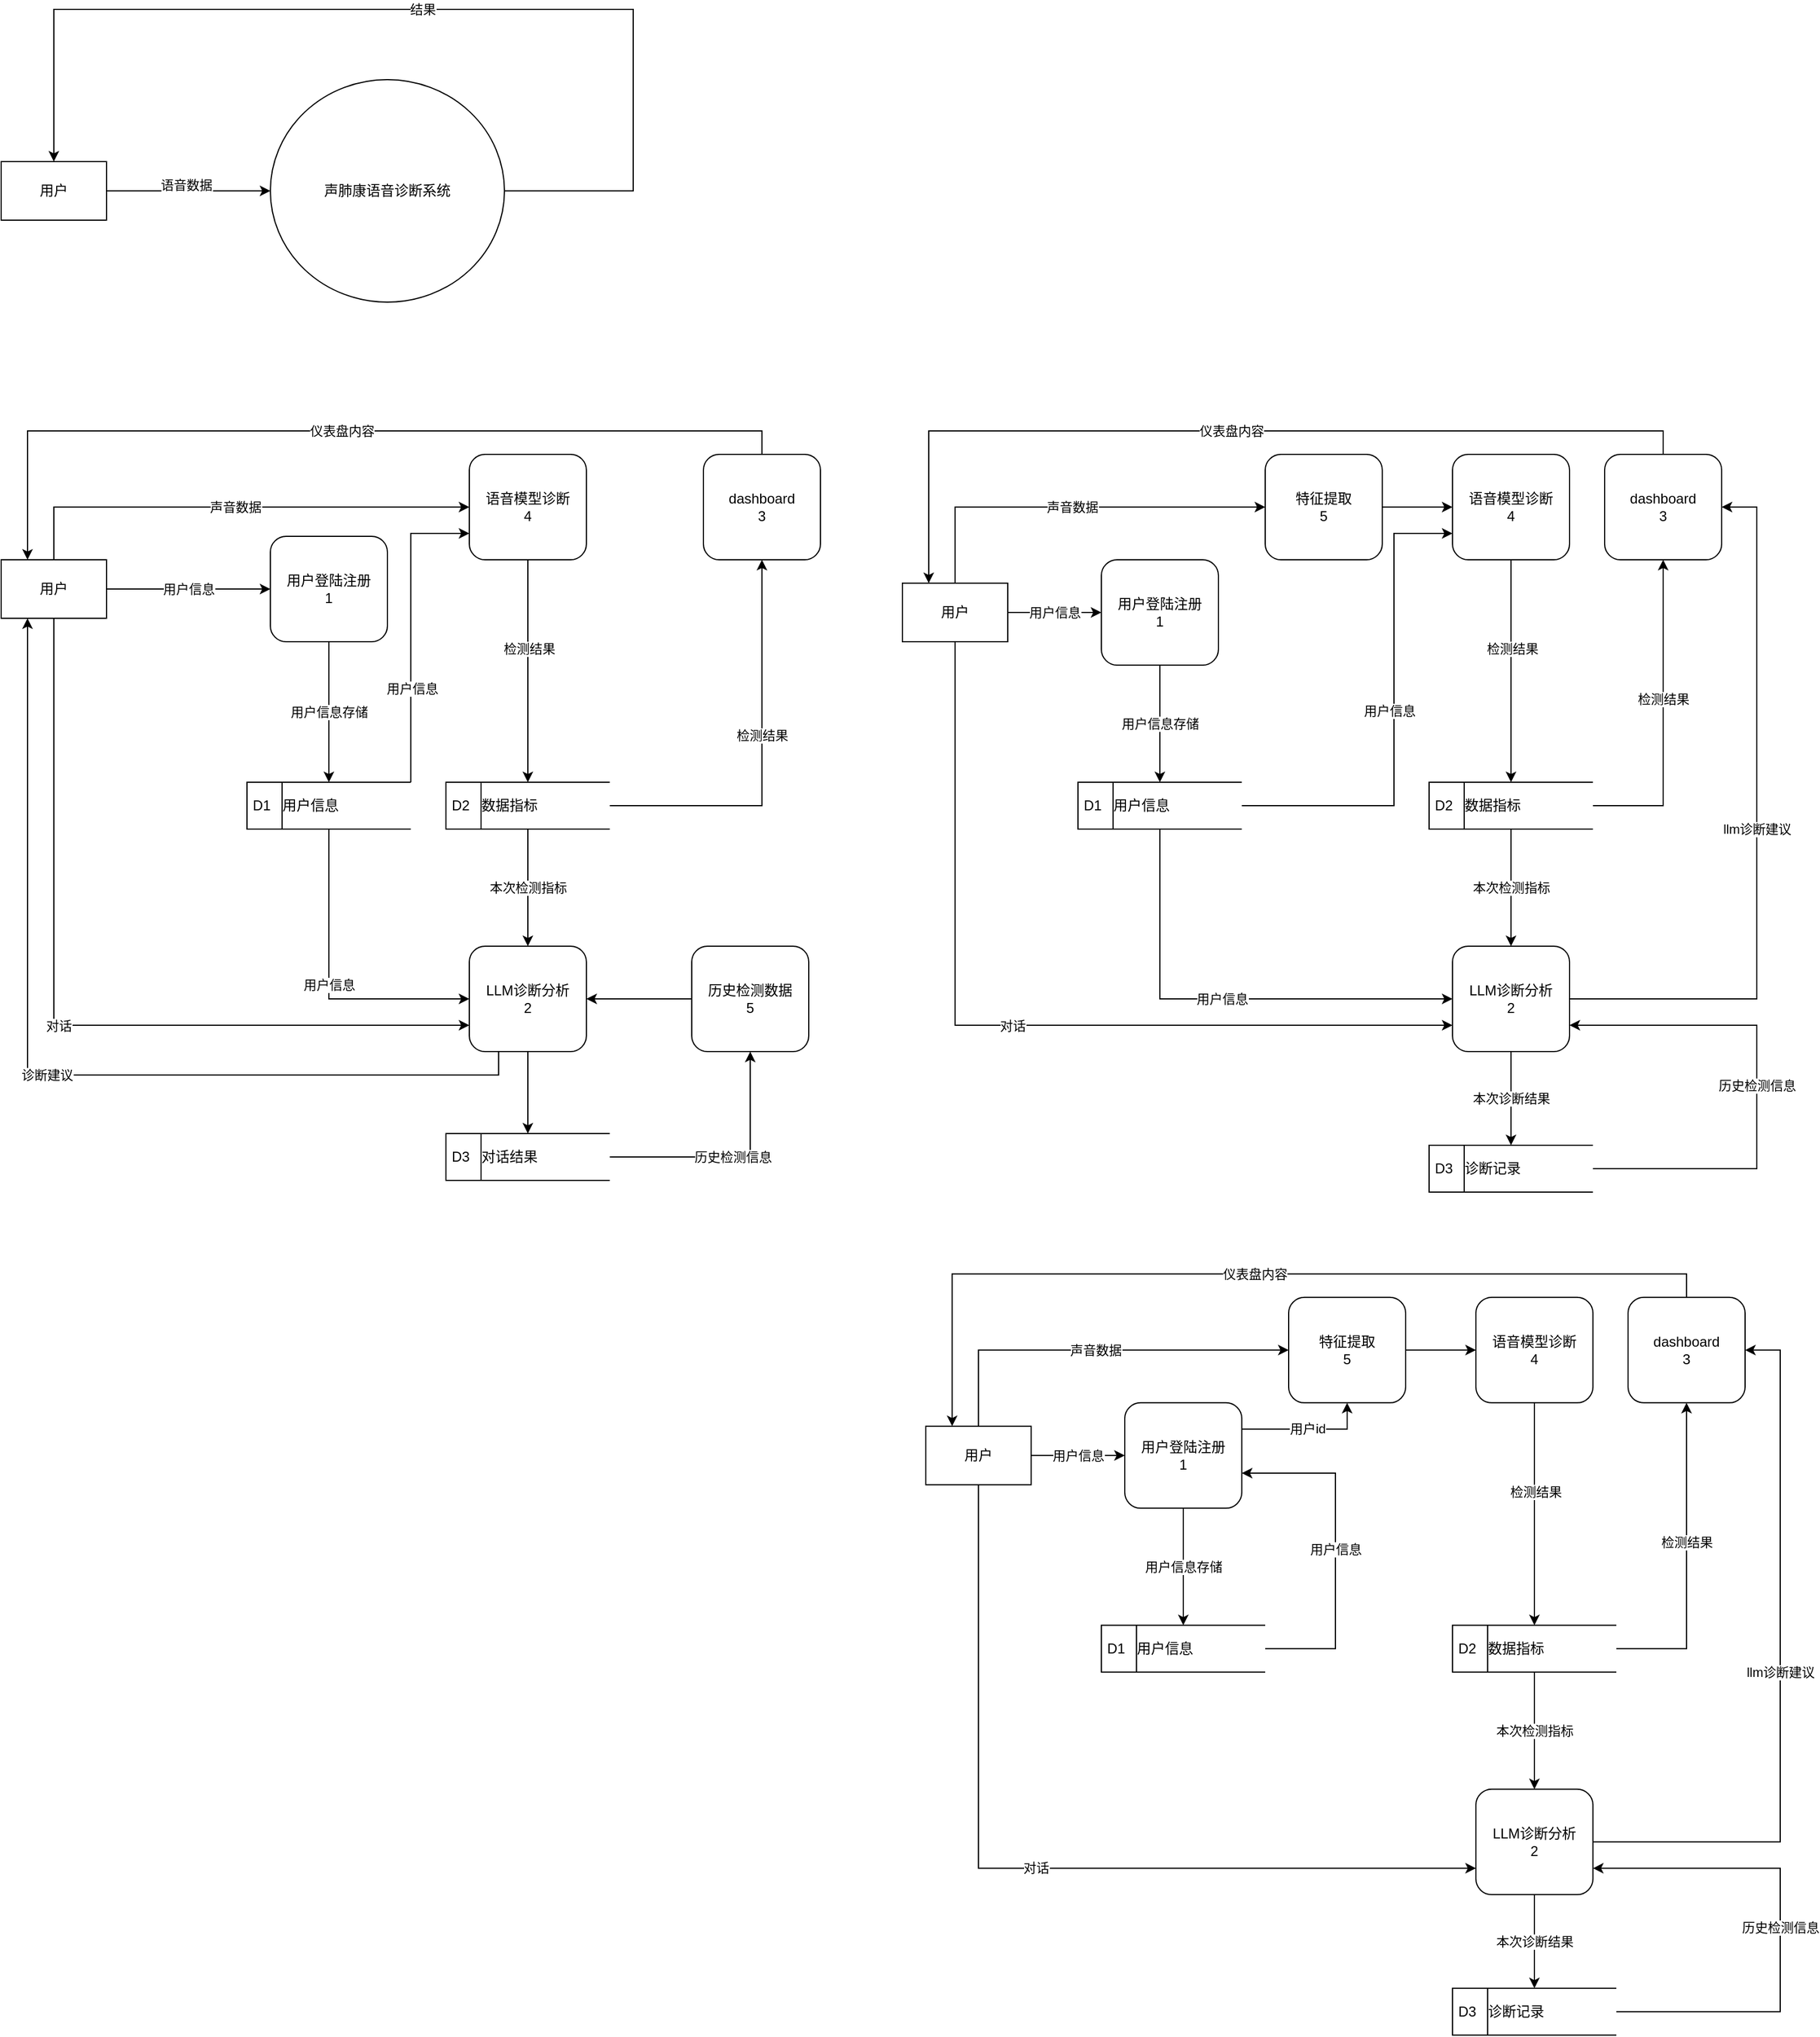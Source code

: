 <mxfile version="26.2.15" pages="2">
  <diagram id="C5RBs43oDa-KdzZeNtuy" name="Page-1">
    <mxGraphModel dx="928" dy="804" grid="1" gridSize="10" guides="1" tooltips="1" connect="1" arrows="1" fold="1" page="1" pageScale="1" pageWidth="690" pageHeight="980" math="0" shadow="0">
      <root>
        <mxCell id="WIyWlLk6GJQsqaUBKTNV-0" />
        <mxCell id="WIyWlLk6GJQsqaUBKTNV-1" parent="WIyWlLk6GJQsqaUBKTNV-0" />
        <mxCell id="C6dw9v0cGh8_laB9Q_cz-4" style="edgeStyle=orthogonalEdgeStyle;rounded=0;orthogonalLoop=1;jettySize=auto;html=1;" parent="WIyWlLk6GJQsqaUBKTNV-1" source="C6dw9v0cGh8_laB9Q_cz-1" target="C6dw9v0cGh8_laB9Q_cz-3" edge="1">
          <mxGeometry relative="1" as="geometry">
            <Array as="points">
              <mxPoint x="250" y="235" />
              <mxPoint x="250" y="235" />
            </Array>
          </mxGeometry>
        </mxCell>
        <mxCell id="x7PjpJtLWJ-oGzwMUkSd-5" value="语音数据" style="edgeLabel;html=1;align=center;verticalAlign=middle;resizable=0;points=[];" parent="C6dw9v0cGh8_laB9Q_cz-4" vertex="1" connectable="0">
          <mxGeometry x="-0.034" y="5" relative="1" as="geometry">
            <mxPoint as="offset" />
          </mxGeometry>
        </mxCell>
        <mxCell id="C6dw9v0cGh8_laB9Q_cz-1" value="用户" style="html=1;dashed=0;whiteSpace=wrap;" parent="WIyWlLk6GJQsqaUBKTNV-1" vertex="1">
          <mxGeometry x="90" y="210" width="90" height="50" as="geometry" />
        </mxCell>
        <mxCell id="C6dw9v0cGh8_laB9Q_cz-5" value="结果" style="edgeStyle=orthogonalEdgeStyle;rounded=0;orthogonalLoop=1;jettySize=auto;html=1;entryX=0.5;entryY=0;entryDx=0;entryDy=0;" parent="WIyWlLk6GJQsqaUBKTNV-1" source="C6dw9v0cGh8_laB9Q_cz-3" target="C6dw9v0cGh8_laB9Q_cz-1" edge="1">
          <mxGeometry relative="1" as="geometry">
            <mxPoint x="630" y="20" as="targetPoint" />
            <Array as="points">
              <mxPoint x="630" y="235" />
              <mxPoint x="630" y="80" />
              <mxPoint x="135" y="80" />
            </Array>
          </mxGeometry>
        </mxCell>
        <mxCell id="C6dw9v0cGh8_laB9Q_cz-3" value="声肺康语音诊断系统" style="shape=ellipse;html=1;dashed=0;whiteSpace=wrap;perimeter=ellipsePerimeter;" parent="WIyWlLk6GJQsqaUBKTNV-1" vertex="1">
          <mxGeometry x="320" y="140" width="200" height="190" as="geometry" />
        </mxCell>
        <mxCell id="x7PjpJtLWJ-oGzwMUkSd-13" value="用户信息" style="edgeStyle=orthogonalEdgeStyle;rounded=0;orthogonalLoop=1;jettySize=auto;html=1;exitX=1;exitY=0.5;exitDx=0;exitDy=0;" parent="WIyWlLk6GJQsqaUBKTNV-1" source="x7PjpJtLWJ-oGzwMUkSd-1" target="x7PjpJtLWJ-oGzwMUkSd-7" edge="1">
          <mxGeometry relative="1" as="geometry" />
        </mxCell>
        <mxCell id="x7PjpJtLWJ-oGzwMUkSd-16" value="声音数据" style="edgeStyle=orthogonalEdgeStyle;rounded=0;orthogonalLoop=1;jettySize=auto;html=1;exitX=0.5;exitY=0;exitDx=0;exitDy=0;entryX=0;entryY=0.5;entryDx=0;entryDy=0;" parent="WIyWlLk6GJQsqaUBKTNV-1" source="x7PjpJtLWJ-oGzwMUkSd-1" target="x7PjpJtLWJ-oGzwMUkSd-11" edge="1">
          <mxGeometry relative="1" as="geometry" />
        </mxCell>
        <mxCell id="x7PjpJtLWJ-oGzwMUkSd-33" value="对话" style="edgeStyle=orthogonalEdgeStyle;rounded=0;orthogonalLoop=1;jettySize=auto;html=1;exitX=0.5;exitY=1;exitDx=0;exitDy=0;entryX=0;entryY=0.75;entryDx=0;entryDy=0;" parent="WIyWlLk6GJQsqaUBKTNV-1" source="x7PjpJtLWJ-oGzwMUkSd-1" target="x7PjpJtLWJ-oGzwMUkSd-9" edge="1">
          <mxGeometry relative="1" as="geometry" />
        </mxCell>
        <mxCell id="x7PjpJtLWJ-oGzwMUkSd-1" value="用户" style="html=1;dashed=0;whiteSpace=wrap;" parent="WIyWlLk6GJQsqaUBKTNV-1" vertex="1">
          <mxGeometry x="90" y="550" width="90" height="50" as="geometry" />
        </mxCell>
        <mxCell id="x7PjpJtLWJ-oGzwMUkSd-22" value="用户信息存储" style="edgeStyle=orthogonalEdgeStyle;rounded=0;orthogonalLoop=1;jettySize=auto;html=1;" parent="WIyWlLk6GJQsqaUBKTNV-1" source="x7PjpJtLWJ-oGzwMUkSd-7" target="x7PjpJtLWJ-oGzwMUkSd-14" edge="1">
          <mxGeometry relative="1" as="geometry" />
        </mxCell>
        <mxCell id="x7PjpJtLWJ-oGzwMUkSd-7" value="用户登陆注册&lt;div&gt;1&lt;/div&gt;" style="html=1;dashed=0;whiteSpace=wrap;rounded=1;" parent="WIyWlLk6GJQsqaUBKTNV-1" vertex="1">
          <mxGeometry x="320" y="530" width="100" height="90" as="geometry" />
        </mxCell>
        <mxCell id="x7PjpJtLWJ-oGzwMUkSd-36" value="诊断建议" style="edgeStyle=orthogonalEdgeStyle;rounded=0;orthogonalLoop=1;jettySize=auto;html=1;exitX=0.25;exitY=1;exitDx=0;exitDy=0;entryX=0.25;entryY=1;entryDx=0;entryDy=0;" parent="WIyWlLk6GJQsqaUBKTNV-1" source="x7PjpJtLWJ-oGzwMUkSd-9" target="x7PjpJtLWJ-oGzwMUkSd-1" edge="1">
          <mxGeometry relative="1" as="geometry" />
        </mxCell>
        <mxCell id="x7PjpJtLWJ-oGzwMUkSd-9" value="LLM诊断分析&lt;div&gt;2&lt;/div&gt;" style="html=1;dashed=0;whiteSpace=wrap;rounded=1;" parent="WIyWlLk6GJQsqaUBKTNV-1" vertex="1">
          <mxGeometry x="490" y="880" width="100" height="90" as="geometry" />
        </mxCell>
        <mxCell id="x7PjpJtLWJ-oGzwMUkSd-30" value="仪表盘内容" style="edgeStyle=orthogonalEdgeStyle;rounded=0;orthogonalLoop=1;jettySize=auto;html=1;exitX=0.5;exitY=0;exitDx=0;exitDy=0;entryX=0.25;entryY=0;entryDx=0;entryDy=0;" parent="WIyWlLk6GJQsqaUBKTNV-1" source="x7PjpJtLWJ-oGzwMUkSd-10" target="x7PjpJtLWJ-oGzwMUkSd-1" edge="1">
          <mxGeometry relative="1" as="geometry">
            <mxPoint x="90" y="420" as="targetPoint" />
          </mxGeometry>
        </mxCell>
        <mxCell id="x7PjpJtLWJ-oGzwMUkSd-10" value="dashboard&lt;div&gt;3&lt;/div&gt;" style="html=1;dashed=0;whiteSpace=wrap;rounded=1;" parent="WIyWlLk6GJQsqaUBKTNV-1" vertex="1">
          <mxGeometry x="690" y="460" width="100" height="90" as="geometry" />
        </mxCell>
        <mxCell id="x7PjpJtLWJ-oGzwMUkSd-27" style="edgeStyle=orthogonalEdgeStyle;rounded=0;orthogonalLoop=1;jettySize=auto;html=1;exitX=0.5;exitY=1;exitDx=0;exitDy=0;entryX=0.5;entryY=0;entryDx=0;entryDy=0;" parent="WIyWlLk6GJQsqaUBKTNV-1" source="x7PjpJtLWJ-oGzwMUkSd-11" target="x7PjpJtLWJ-oGzwMUkSd-26" edge="1">
          <mxGeometry relative="1" as="geometry" />
        </mxCell>
        <mxCell id="x7PjpJtLWJ-oGzwMUkSd-29" value="检测结果" style="edgeLabel;html=1;align=center;verticalAlign=middle;resizable=0;points=[];" parent="x7PjpJtLWJ-oGzwMUkSd-27" vertex="1" connectable="0">
          <mxGeometry x="-0.198" y="1" relative="1" as="geometry">
            <mxPoint as="offset" />
          </mxGeometry>
        </mxCell>
        <mxCell id="x7PjpJtLWJ-oGzwMUkSd-11" value="语音模型诊断&lt;div&gt;4&lt;span style=&quot;color: rgba(0, 0, 0, 0); font-family: monospace; font-size: 0px; text-align: start; text-wrap-mode: nowrap; background-color: transparent;&quot;&gt;%3CmxGraphModel%3E%3Croot%3E%3CmxCell%20id%3D%220%22%2F%3E%3CmxCell%20id%3D%221%22%20parent%3D%220%22%2F%3E%3CmxCell%20id%3D%222%22%20value%3D%22%E7%BB%93%E6%9E%9Cdashboard%26lt%3Bdiv%26gt%3B3%26lt%3B%2Fdiv%26gt%3B%22%20style%3D%22html%3D1%3Bdashed%3D0%3BwhiteSpace%3Dwrap%3B%22%20vertex%3D%221%22%20parent%3D%221%22%3E%3CmxGeometry%20x%3D%22270%22%20y%3D%22560%22%20width%3D%22100%22%20height%3D%2290%22%20as%3D%22geometry%22%2F%3E%3C%2FmxCell%3E%3C%2Froot%3E%3C%2FmxGraphModel%3E&lt;/span&gt;&lt;/div&gt;" style="html=1;dashed=0;whiteSpace=wrap;rounded=1;" parent="WIyWlLk6GJQsqaUBKTNV-1" vertex="1">
          <mxGeometry x="490" y="460" width="100" height="90" as="geometry" />
        </mxCell>
        <mxCell id="x7PjpJtLWJ-oGzwMUkSd-41" style="edgeStyle=orthogonalEdgeStyle;rounded=0;orthogonalLoop=1;jettySize=auto;html=1;exitX=0;exitY=0.5;exitDx=0;exitDy=0;" parent="WIyWlLk6GJQsqaUBKTNV-1" source="x7PjpJtLWJ-oGzwMUkSd-12" target="x7PjpJtLWJ-oGzwMUkSd-9" edge="1">
          <mxGeometry relative="1" as="geometry" />
        </mxCell>
        <mxCell id="x7PjpJtLWJ-oGzwMUkSd-12" value="历史检测&lt;span style=&quot;background-color: transparent; color: light-dark(rgb(0, 0, 0), rgb(255, 255, 255));&quot;&gt;数据&lt;/span&gt;&lt;div&gt;&lt;span style=&quot;background-color: transparent; color: light-dark(rgb(0, 0, 0), rgb(255, 255, 255));&quot;&gt;5&lt;/span&gt;&lt;/div&gt;" style="html=1;dashed=0;whiteSpace=wrap;rotation=0;rounded=1;" parent="WIyWlLk6GJQsqaUBKTNV-1" vertex="1">
          <mxGeometry x="680" y="880" width="100" height="90" as="geometry" />
        </mxCell>
        <mxCell id="x7PjpJtLWJ-oGzwMUkSd-24" style="edgeStyle=orthogonalEdgeStyle;rounded=0;orthogonalLoop=1;jettySize=auto;html=1;exitX=1;exitY=0;exitDx=0;exitDy=0;entryX=0;entryY=0.75;entryDx=0;entryDy=0;" parent="WIyWlLk6GJQsqaUBKTNV-1" source="x7PjpJtLWJ-oGzwMUkSd-14" target="x7PjpJtLWJ-oGzwMUkSd-11" edge="1">
          <mxGeometry relative="1" as="geometry">
            <mxPoint x="480" y="560.0" as="targetPoint" />
          </mxGeometry>
        </mxCell>
        <mxCell id="x7PjpJtLWJ-oGzwMUkSd-25" value="用户信息" style="edgeLabel;html=1;align=center;verticalAlign=middle;resizable=0;points=[];" parent="x7PjpJtLWJ-oGzwMUkSd-24" vertex="1" connectable="0">
          <mxGeometry x="-0.388" y="-1" relative="1" as="geometry">
            <mxPoint as="offset" />
          </mxGeometry>
        </mxCell>
        <mxCell id="x7PjpJtLWJ-oGzwMUkSd-32" value="用户信息" style="edgeStyle=orthogonalEdgeStyle;rounded=0;orthogonalLoop=1;jettySize=auto;html=1;exitX=0.5;exitY=1;exitDx=0;exitDy=0;entryX=0;entryY=0.5;entryDx=0;entryDy=0;" parent="WIyWlLk6GJQsqaUBKTNV-1" source="x7PjpJtLWJ-oGzwMUkSd-14" target="x7PjpJtLWJ-oGzwMUkSd-9" edge="1">
          <mxGeometry relative="1" as="geometry" />
        </mxCell>
        <mxCell id="x7PjpJtLWJ-oGzwMUkSd-14" value="D1&amp;nbsp; &amp;nbsp;用户信息" style="html=1;dashed=0;whiteSpace=wrap;shape=mxgraph.dfd.dataStoreID;align=left;spacingLeft=3;points=[[0,0],[0.5,0],[1,0],[0,0.5],[1,0.5],[0,1],[0.5,1],[1,1]];" parent="WIyWlLk6GJQsqaUBKTNV-1" vertex="1">
          <mxGeometry x="300" y="740" width="140" height="40" as="geometry" />
        </mxCell>
        <mxCell id="x7PjpJtLWJ-oGzwMUkSd-28" value="检测结果" style="edgeStyle=orthogonalEdgeStyle;rounded=0;orthogonalLoop=1;jettySize=auto;html=1;exitX=1;exitY=0.5;exitDx=0;exitDy=0;entryX=0.5;entryY=1;entryDx=0;entryDy=0;" parent="WIyWlLk6GJQsqaUBKTNV-1" source="x7PjpJtLWJ-oGzwMUkSd-26" target="x7PjpJtLWJ-oGzwMUkSd-10" edge="1">
          <mxGeometry x="0.117" relative="1" as="geometry">
            <Array as="points">
              <mxPoint x="740" y="760" />
            </Array>
            <mxPoint as="offset" />
          </mxGeometry>
        </mxCell>
        <mxCell id="x7PjpJtLWJ-oGzwMUkSd-31" value="本次检测指标" style="edgeStyle=orthogonalEdgeStyle;rounded=0;orthogonalLoop=1;jettySize=auto;html=1;exitX=0.5;exitY=1;exitDx=0;exitDy=0;" parent="WIyWlLk6GJQsqaUBKTNV-1" source="x7PjpJtLWJ-oGzwMUkSd-26" target="x7PjpJtLWJ-oGzwMUkSd-9" edge="1">
          <mxGeometry relative="1" as="geometry" />
        </mxCell>
        <mxCell id="x7PjpJtLWJ-oGzwMUkSd-26" value="D2&amp;nbsp; &amp;nbsp;数据指标" style="html=1;dashed=0;whiteSpace=wrap;shape=mxgraph.dfd.dataStoreID;align=left;spacingLeft=3;points=[[0,0],[0.5,0],[1,0],[0,0.5],[1,0.5],[0,1],[0.5,1],[1,1]];" parent="WIyWlLk6GJQsqaUBKTNV-1" vertex="1">
          <mxGeometry x="470" y="740" width="140" height="40" as="geometry" />
        </mxCell>
        <mxCell id="x7PjpJtLWJ-oGzwMUkSd-40" value="历史检测信息" style="edgeStyle=orthogonalEdgeStyle;rounded=0;orthogonalLoop=1;jettySize=auto;html=1;exitX=1;exitY=0.5;exitDx=0;exitDy=0;entryX=0.5;entryY=1;entryDx=0;entryDy=0;" parent="WIyWlLk6GJQsqaUBKTNV-1" source="x7PjpJtLWJ-oGzwMUkSd-37" target="x7PjpJtLWJ-oGzwMUkSd-12" edge="1">
          <mxGeometry relative="1" as="geometry" />
        </mxCell>
        <mxCell id="x7PjpJtLWJ-oGzwMUkSd-37" value="D3&amp;nbsp; &amp;nbsp;对话结果" style="html=1;dashed=0;whiteSpace=wrap;shape=mxgraph.dfd.dataStoreID;align=left;spacingLeft=3;points=[[0,0],[0.5,0],[1,0],[0,0.5],[1,0.5],[0,1],[0.5,1],[1,1]];" parent="WIyWlLk6GJQsqaUBKTNV-1" vertex="1">
          <mxGeometry x="470" y="1040" width="140" height="40" as="geometry" />
        </mxCell>
        <mxCell id="x7PjpJtLWJ-oGzwMUkSd-38" style="edgeStyle=orthogonalEdgeStyle;rounded=0;orthogonalLoop=1;jettySize=auto;html=1;exitX=0.5;exitY=1;exitDx=0;exitDy=0;" parent="WIyWlLk6GJQsqaUBKTNV-1" source="x7PjpJtLWJ-oGzwMUkSd-9" edge="1">
          <mxGeometry relative="1" as="geometry">
            <mxPoint x="540" y="1040" as="targetPoint" />
          </mxGeometry>
        </mxCell>
        <mxCell id="onHl9T6wErIcUPHgjuDd-0" value="用户信息" style="edgeStyle=orthogonalEdgeStyle;rounded=0;orthogonalLoop=1;jettySize=auto;html=1;exitX=1;exitY=0.5;exitDx=0;exitDy=0;" edge="1" parent="WIyWlLk6GJQsqaUBKTNV-1" source="onHl9T6wErIcUPHgjuDd-3" target="onHl9T6wErIcUPHgjuDd-5">
          <mxGeometry relative="1" as="geometry" />
        </mxCell>
        <mxCell id="onHl9T6wErIcUPHgjuDd-2" value="对话" style="edgeStyle=orthogonalEdgeStyle;rounded=0;orthogonalLoop=1;jettySize=auto;html=1;exitX=0.5;exitY=1;exitDx=0;exitDy=0;entryX=0;entryY=0.75;entryDx=0;entryDy=0;" edge="1" parent="WIyWlLk6GJQsqaUBKTNV-1" source="onHl9T6wErIcUPHgjuDd-3" target="onHl9T6wErIcUPHgjuDd-7">
          <mxGeometry relative="1" as="geometry" />
        </mxCell>
        <mxCell id="onHl9T6wErIcUPHgjuDd-28" value="声音数据" style="edgeStyle=orthogonalEdgeStyle;rounded=0;orthogonalLoop=1;jettySize=auto;html=1;exitX=0.5;exitY=0;exitDx=0;exitDy=0;entryX=0;entryY=0.5;entryDx=0;entryDy=0;" edge="1" parent="WIyWlLk6GJQsqaUBKTNV-1" source="onHl9T6wErIcUPHgjuDd-3" target="onHl9T6wErIcUPHgjuDd-14">
          <mxGeometry relative="1" as="geometry" />
        </mxCell>
        <mxCell id="onHl9T6wErIcUPHgjuDd-3" value="用户" style="html=1;dashed=0;whiteSpace=wrap;" vertex="1" parent="WIyWlLk6GJQsqaUBKTNV-1">
          <mxGeometry x="860" y="570" width="90" height="50" as="geometry" />
        </mxCell>
        <mxCell id="onHl9T6wErIcUPHgjuDd-4" value="用户信息存储" style="edgeStyle=orthogonalEdgeStyle;rounded=0;orthogonalLoop=1;jettySize=auto;html=1;" edge="1" parent="WIyWlLk6GJQsqaUBKTNV-1" source="onHl9T6wErIcUPHgjuDd-5" target="onHl9T6wErIcUPHgjuDd-18">
          <mxGeometry relative="1" as="geometry" />
        </mxCell>
        <mxCell id="onHl9T6wErIcUPHgjuDd-5" value="用户登陆注册&lt;div&gt;1&lt;/div&gt;" style="html=1;dashed=0;whiteSpace=wrap;rounded=1;" vertex="1" parent="WIyWlLk6GJQsqaUBKTNV-1">
          <mxGeometry x="1030" y="550" width="100" height="90" as="geometry" />
        </mxCell>
        <mxCell id="onHl9T6wErIcUPHgjuDd-31" value="llm诊断建议" style="edgeStyle=orthogonalEdgeStyle;rounded=0;orthogonalLoop=1;jettySize=auto;html=1;exitX=1;exitY=0.5;exitDx=0;exitDy=0;entryX=1;entryY=0.5;entryDx=0;entryDy=0;" edge="1" parent="WIyWlLk6GJQsqaUBKTNV-1" source="onHl9T6wErIcUPHgjuDd-7" target="onHl9T6wErIcUPHgjuDd-9">
          <mxGeometry relative="1" as="geometry">
            <mxPoint x="1590" y="500" as="targetPoint" />
            <Array as="points">
              <mxPoint x="1590" y="925" />
              <mxPoint x="1590" y="505" />
            </Array>
          </mxGeometry>
        </mxCell>
        <mxCell id="onHl9T6wErIcUPHgjuDd-7" value="LLM诊断分析&lt;div&gt;2&lt;/div&gt;" style="html=1;dashed=0;whiteSpace=wrap;rounded=1;" vertex="1" parent="WIyWlLk6GJQsqaUBKTNV-1">
          <mxGeometry x="1330" y="880" width="100" height="90" as="geometry" />
        </mxCell>
        <mxCell id="onHl9T6wErIcUPHgjuDd-8" value="仪表盘内容" style="edgeStyle=orthogonalEdgeStyle;rounded=0;orthogonalLoop=1;jettySize=auto;html=1;exitX=0.5;exitY=0;exitDx=0;exitDy=0;entryX=0.25;entryY=0;entryDx=0;entryDy=0;" edge="1" parent="WIyWlLk6GJQsqaUBKTNV-1" source="onHl9T6wErIcUPHgjuDd-9" target="onHl9T6wErIcUPHgjuDd-3">
          <mxGeometry relative="1" as="geometry">
            <mxPoint x="860" y="420" as="targetPoint" />
          </mxGeometry>
        </mxCell>
        <mxCell id="onHl9T6wErIcUPHgjuDd-9" value="dashboard&lt;div&gt;3&lt;/div&gt;" style="html=1;dashed=0;whiteSpace=wrap;rounded=1;" vertex="1" parent="WIyWlLk6GJQsqaUBKTNV-1">
          <mxGeometry x="1460" y="460" width="100" height="90" as="geometry" />
        </mxCell>
        <mxCell id="onHl9T6wErIcUPHgjuDd-10" style="edgeStyle=orthogonalEdgeStyle;rounded=0;orthogonalLoop=1;jettySize=auto;html=1;exitX=0.5;exitY=1;exitDx=0;exitDy=0;entryX=0.5;entryY=0;entryDx=0;entryDy=0;" edge="1" parent="WIyWlLk6GJQsqaUBKTNV-1" source="onHl9T6wErIcUPHgjuDd-12" target="onHl9T6wErIcUPHgjuDd-21">
          <mxGeometry relative="1" as="geometry" />
        </mxCell>
        <mxCell id="onHl9T6wErIcUPHgjuDd-11" value="检测结果" style="edgeLabel;html=1;align=center;verticalAlign=middle;resizable=0;points=[];" vertex="1" connectable="0" parent="onHl9T6wErIcUPHgjuDd-10">
          <mxGeometry x="-0.198" y="1" relative="1" as="geometry">
            <mxPoint as="offset" />
          </mxGeometry>
        </mxCell>
        <mxCell id="onHl9T6wErIcUPHgjuDd-12" value="语音模型诊断&lt;div&gt;4&lt;span style=&quot;color: rgba(0, 0, 0, 0); font-family: monospace; font-size: 0px; text-align: start; text-wrap-mode: nowrap; background-color: transparent;&quot;&gt;%3CmxGraphModel%3E%3Croot%3E%3CmxCell%20id%3D%220%22%2F%3E%3CmxCell%20id%3D%221%22%20parent%3D%220%22%2F%3E%3CmxCell%20id%3D%222%22%20value%3D%22%E7%BB%93%E6%9E%9Cdashboard%26lt%3Bdiv%26gt%3B3%26lt%3B%2Fdiv%26gt%3B%22%20style%3D%22html%3D1%3Bdashed%3D0%3BwhiteSpace%3Dwrap%3B%22%20vertex%3D%221%22%20parent%3D%221%22%3E%3CmxGeometry%20x%3D%22270%22%20y%3D%22560%22%20width%3D%22100%22%20height%3D%2290%22%20as%3D%22geometry%22%2F%3E%3C%2FmxCell%3E%3C%2Froot%3E%3C%2FmxGraphModel%3E&lt;/span&gt;&lt;/div&gt;" style="html=1;dashed=0;whiteSpace=wrap;rounded=1;" vertex="1" parent="WIyWlLk6GJQsqaUBKTNV-1">
          <mxGeometry x="1330" y="460" width="100" height="90" as="geometry" />
        </mxCell>
        <mxCell id="onHl9T6wErIcUPHgjuDd-29" style="edgeStyle=orthogonalEdgeStyle;rounded=0;orthogonalLoop=1;jettySize=auto;html=1;exitX=1;exitY=0.5;exitDx=0;exitDy=0;entryX=0;entryY=0.5;entryDx=0;entryDy=0;" edge="1" parent="WIyWlLk6GJQsqaUBKTNV-1" source="onHl9T6wErIcUPHgjuDd-14" target="onHl9T6wErIcUPHgjuDd-12">
          <mxGeometry relative="1" as="geometry" />
        </mxCell>
        <mxCell id="onHl9T6wErIcUPHgjuDd-14" value="特征提取&lt;br&gt;&lt;div&gt;&lt;span style=&quot;background-color: transparent; color: light-dark(rgb(0, 0, 0), rgb(255, 255, 255));&quot;&gt;5&lt;/span&gt;&lt;/div&gt;" style="html=1;dashed=0;whiteSpace=wrap;rotation=0;rounded=1;" vertex="1" parent="WIyWlLk6GJQsqaUBKTNV-1">
          <mxGeometry x="1170" y="460" width="100" height="90" as="geometry" />
        </mxCell>
        <mxCell id="onHl9T6wErIcUPHgjuDd-15" style="edgeStyle=orthogonalEdgeStyle;rounded=0;orthogonalLoop=1;jettySize=auto;html=1;exitX=1;exitY=0.5;exitDx=0;exitDy=0;entryX=0;entryY=0.75;entryDx=0;entryDy=0;" edge="1" parent="WIyWlLk6GJQsqaUBKTNV-1" source="onHl9T6wErIcUPHgjuDd-18" target="onHl9T6wErIcUPHgjuDd-12">
          <mxGeometry relative="1" as="geometry">
            <mxPoint x="1250" y="560.0" as="targetPoint" />
            <Array as="points">
              <mxPoint x="1280" y="760" />
              <mxPoint x="1280" y="528" />
            </Array>
          </mxGeometry>
        </mxCell>
        <mxCell id="onHl9T6wErIcUPHgjuDd-16" value="用户信息" style="edgeLabel;html=1;align=center;verticalAlign=middle;resizable=0;points=[];" vertex="1" connectable="0" parent="onHl9T6wErIcUPHgjuDd-15">
          <mxGeometry x="-0.388" y="-1" relative="1" as="geometry">
            <mxPoint y="-82" as="offset" />
          </mxGeometry>
        </mxCell>
        <mxCell id="onHl9T6wErIcUPHgjuDd-17" value="用户信息" style="edgeStyle=orthogonalEdgeStyle;rounded=0;orthogonalLoop=1;jettySize=auto;html=1;exitX=0.5;exitY=1;exitDx=0;exitDy=0;entryX=0;entryY=0.5;entryDx=0;entryDy=0;" edge="1" parent="WIyWlLk6GJQsqaUBKTNV-1" source="onHl9T6wErIcUPHgjuDd-18" target="onHl9T6wErIcUPHgjuDd-7">
          <mxGeometry relative="1" as="geometry" />
        </mxCell>
        <mxCell id="onHl9T6wErIcUPHgjuDd-18" value="D1&amp;nbsp; &amp;nbsp;用户信息" style="html=1;dashed=0;whiteSpace=wrap;shape=mxgraph.dfd.dataStoreID;align=left;spacingLeft=3;points=[[0,0],[0.5,0],[1,0],[0,0.5],[1,0.5],[0,1],[0.5,1],[1,1]];" vertex="1" parent="WIyWlLk6GJQsqaUBKTNV-1">
          <mxGeometry x="1010" y="740" width="140" height="40" as="geometry" />
        </mxCell>
        <mxCell id="onHl9T6wErIcUPHgjuDd-19" value="检测结果" style="edgeStyle=orthogonalEdgeStyle;rounded=0;orthogonalLoop=1;jettySize=auto;html=1;exitX=1;exitY=0.5;exitDx=0;exitDy=0;entryX=0.5;entryY=1;entryDx=0;entryDy=0;" edge="1" parent="WIyWlLk6GJQsqaUBKTNV-1" source="onHl9T6wErIcUPHgjuDd-21" target="onHl9T6wErIcUPHgjuDd-9">
          <mxGeometry x="0.117" relative="1" as="geometry">
            <Array as="points">
              <mxPoint x="1510" y="760" />
            </Array>
            <mxPoint as="offset" />
          </mxGeometry>
        </mxCell>
        <mxCell id="onHl9T6wErIcUPHgjuDd-20" value="本次检测指标" style="edgeStyle=orthogonalEdgeStyle;rounded=0;orthogonalLoop=1;jettySize=auto;html=1;exitX=0.5;exitY=1;exitDx=0;exitDy=0;" edge="1" parent="WIyWlLk6GJQsqaUBKTNV-1" source="onHl9T6wErIcUPHgjuDd-21" target="onHl9T6wErIcUPHgjuDd-7">
          <mxGeometry relative="1" as="geometry" />
        </mxCell>
        <mxCell id="onHl9T6wErIcUPHgjuDd-21" value="D2&amp;nbsp; &amp;nbsp;数据指标" style="html=1;dashed=0;whiteSpace=wrap;shape=mxgraph.dfd.dataStoreID;align=left;spacingLeft=3;points=[[0,0],[0.5,0],[1,0],[0,0.5],[1,0.5],[0,1],[0.5,1],[1,1]];" vertex="1" parent="WIyWlLk6GJQsqaUBKTNV-1">
          <mxGeometry x="1310" y="740" width="140" height="40" as="geometry" />
        </mxCell>
        <mxCell id="onHl9T6wErIcUPHgjuDd-30" value="历史检测信息" style="edgeStyle=orthogonalEdgeStyle;rounded=0;orthogonalLoop=1;jettySize=auto;html=1;exitX=1;exitY=0.5;exitDx=0;exitDy=0;entryX=1;entryY=0.75;entryDx=0;entryDy=0;" edge="1" parent="WIyWlLk6GJQsqaUBKTNV-1" source="onHl9T6wErIcUPHgjuDd-23" target="onHl9T6wErIcUPHgjuDd-7">
          <mxGeometry relative="1" as="geometry">
            <Array as="points">
              <mxPoint x="1590" y="1070" />
              <mxPoint x="1590" y="948" />
            </Array>
          </mxGeometry>
        </mxCell>
        <mxCell id="onHl9T6wErIcUPHgjuDd-23" value="D3&amp;nbsp; &amp;nbsp;诊断记录" style="html=1;dashed=0;whiteSpace=wrap;shape=mxgraph.dfd.dataStoreID;align=left;spacingLeft=3;points=[[0,0],[0.5,0],[1,0],[0,0.5],[1,0.5],[0,1],[0.5,1],[1,1]];" vertex="1" parent="WIyWlLk6GJQsqaUBKTNV-1">
          <mxGeometry x="1310" y="1050" width="140" height="40" as="geometry" />
        </mxCell>
        <mxCell id="onHl9T6wErIcUPHgjuDd-24" value="本次诊断结果" style="edgeStyle=orthogonalEdgeStyle;rounded=0;orthogonalLoop=1;jettySize=auto;html=1;exitX=0.5;exitY=1;exitDx=0;exitDy=0;entryX=0.5;entryY=0;entryDx=0;entryDy=0;" edge="1" parent="WIyWlLk6GJQsqaUBKTNV-1" source="onHl9T6wErIcUPHgjuDd-7" target="onHl9T6wErIcUPHgjuDd-23">
          <mxGeometry relative="1" as="geometry">
            <mxPoint x="1310" y="1040" as="targetPoint" />
          </mxGeometry>
        </mxCell>
        <mxCell id="5AW3J-fh9Zgp_AAcRgvr-50" value="用户信息" style="edgeStyle=orthogonalEdgeStyle;rounded=0;orthogonalLoop=1;jettySize=auto;html=1;exitX=1;exitY=0.5;exitDx=0;exitDy=0;" edge="1" parent="WIyWlLk6GJQsqaUBKTNV-1" source="5AW3J-fh9Zgp_AAcRgvr-53" target="5AW3J-fh9Zgp_AAcRgvr-55">
          <mxGeometry relative="1" as="geometry" />
        </mxCell>
        <mxCell id="5AW3J-fh9Zgp_AAcRgvr-51" value="对话" style="edgeStyle=orthogonalEdgeStyle;rounded=0;orthogonalLoop=1;jettySize=auto;html=1;exitX=0.5;exitY=1;exitDx=0;exitDy=0;entryX=0;entryY=0.75;entryDx=0;entryDy=0;" edge="1" parent="WIyWlLk6GJQsqaUBKTNV-1" source="5AW3J-fh9Zgp_AAcRgvr-53" target="5AW3J-fh9Zgp_AAcRgvr-57">
          <mxGeometry relative="1" as="geometry" />
        </mxCell>
        <mxCell id="5AW3J-fh9Zgp_AAcRgvr-52" value="声音数据" style="edgeStyle=orthogonalEdgeStyle;rounded=0;orthogonalLoop=1;jettySize=auto;html=1;exitX=0.5;exitY=0;exitDx=0;exitDy=0;entryX=0;entryY=0.5;entryDx=0;entryDy=0;" edge="1" parent="WIyWlLk6GJQsqaUBKTNV-1" source="5AW3J-fh9Zgp_AAcRgvr-53" target="5AW3J-fh9Zgp_AAcRgvr-64">
          <mxGeometry relative="1" as="geometry" />
        </mxCell>
        <mxCell id="5AW3J-fh9Zgp_AAcRgvr-53" value="用户" style="html=1;dashed=0;whiteSpace=wrap;" vertex="1" parent="WIyWlLk6GJQsqaUBKTNV-1">
          <mxGeometry x="880" y="1289.92" width="90" height="50" as="geometry" />
        </mxCell>
        <mxCell id="5AW3J-fh9Zgp_AAcRgvr-54" value="用户信息存储" style="edgeStyle=orthogonalEdgeStyle;rounded=0;orthogonalLoop=1;jettySize=auto;html=1;" edge="1" parent="WIyWlLk6GJQsqaUBKTNV-1" source="5AW3J-fh9Zgp_AAcRgvr-55" target="5AW3J-fh9Zgp_AAcRgvr-68">
          <mxGeometry relative="1" as="geometry" />
        </mxCell>
        <mxCell id="5AW3J-fh9Zgp_AAcRgvr-78" value="用户id" style="edgeStyle=orthogonalEdgeStyle;rounded=0;orthogonalLoop=1;jettySize=auto;html=1;exitX=1;exitY=0.25;exitDx=0;exitDy=0;entryX=0.5;entryY=1;entryDx=0;entryDy=0;" edge="1" parent="WIyWlLk6GJQsqaUBKTNV-1" source="5AW3J-fh9Zgp_AAcRgvr-55" target="5AW3J-fh9Zgp_AAcRgvr-64">
          <mxGeometry relative="1" as="geometry" />
        </mxCell>
        <mxCell id="5AW3J-fh9Zgp_AAcRgvr-55" value="用户登陆注册&lt;div&gt;1&lt;/div&gt;" style="html=1;dashed=0;whiteSpace=wrap;rounded=1;" vertex="1" parent="WIyWlLk6GJQsqaUBKTNV-1">
          <mxGeometry x="1050" y="1269.92" width="100" height="90" as="geometry" />
        </mxCell>
        <mxCell id="5AW3J-fh9Zgp_AAcRgvr-56" value="llm诊断建议" style="edgeStyle=orthogonalEdgeStyle;rounded=0;orthogonalLoop=1;jettySize=auto;html=1;exitX=1;exitY=0.5;exitDx=0;exitDy=0;entryX=1;entryY=0.5;entryDx=0;entryDy=0;" edge="1" parent="WIyWlLk6GJQsqaUBKTNV-1" source="5AW3J-fh9Zgp_AAcRgvr-57" target="5AW3J-fh9Zgp_AAcRgvr-59">
          <mxGeometry relative="1" as="geometry">
            <mxPoint x="1610" y="1219.92" as="targetPoint" />
            <Array as="points">
              <mxPoint x="1610" y="1644.92" />
              <mxPoint x="1610" y="1224.92" />
            </Array>
          </mxGeometry>
        </mxCell>
        <mxCell id="5AW3J-fh9Zgp_AAcRgvr-57" value="LLM诊断分析&lt;div&gt;2&lt;/div&gt;" style="html=1;dashed=0;whiteSpace=wrap;rounded=1;" vertex="1" parent="WIyWlLk6GJQsqaUBKTNV-1">
          <mxGeometry x="1350" y="1599.92" width="100" height="90" as="geometry" />
        </mxCell>
        <mxCell id="5AW3J-fh9Zgp_AAcRgvr-58" value="仪表盘内容" style="edgeStyle=orthogonalEdgeStyle;rounded=0;orthogonalLoop=1;jettySize=auto;html=1;exitX=0.5;exitY=0;exitDx=0;exitDy=0;entryX=0.25;entryY=0;entryDx=0;entryDy=0;" edge="1" parent="WIyWlLk6GJQsqaUBKTNV-1" source="5AW3J-fh9Zgp_AAcRgvr-59" target="5AW3J-fh9Zgp_AAcRgvr-53">
          <mxGeometry relative="1" as="geometry">
            <mxPoint x="880" y="1139.92" as="targetPoint" />
          </mxGeometry>
        </mxCell>
        <mxCell id="5AW3J-fh9Zgp_AAcRgvr-59" value="dashboard&lt;div&gt;3&lt;/div&gt;" style="html=1;dashed=0;whiteSpace=wrap;rounded=1;" vertex="1" parent="WIyWlLk6GJQsqaUBKTNV-1">
          <mxGeometry x="1480" y="1179.92" width="100" height="90" as="geometry" />
        </mxCell>
        <mxCell id="5AW3J-fh9Zgp_AAcRgvr-60" style="edgeStyle=orthogonalEdgeStyle;rounded=0;orthogonalLoop=1;jettySize=auto;html=1;exitX=0.5;exitY=1;exitDx=0;exitDy=0;entryX=0.5;entryY=0;entryDx=0;entryDy=0;" edge="1" parent="WIyWlLk6GJQsqaUBKTNV-1" source="5AW3J-fh9Zgp_AAcRgvr-62" target="5AW3J-fh9Zgp_AAcRgvr-71">
          <mxGeometry relative="1" as="geometry" />
        </mxCell>
        <mxCell id="5AW3J-fh9Zgp_AAcRgvr-61" value="检测结果" style="edgeLabel;html=1;align=center;verticalAlign=middle;resizable=0;points=[];" vertex="1" connectable="0" parent="5AW3J-fh9Zgp_AAcRgvr-60">
          <mxGeometry x="-0.198" y="1" relative="1" as="geometry">
            <mxPoint as="offset" />
          </mxGeometry>
        </mxCell>
        <mxCell id="5AW3J-fh9Zgp_AAcRgvr-62" value="语音模型诊断&lt;div&gt;4&lt;span style=&quot;color: rgba(0, 0, 0, 0); font-family: monospace; font-size: 0px; text-align: start; text-wrap-mode: nowrap; background-color: transparent;&quot;&gt;%3CmxGraphModel%3E%3Croot%3E%3CmxCell%20id%3D%220%22%2F%3E%3CmxCell%20id%3D%221%22%20parent%3D%220%22%2F%3E%3CmxCell%20id%3D%222%22%20value%3D%22%E7%BB%93%E6%9E%9Cdashboard%26lt%3Bdiv%26gt%3B3%26lt%3B%2Fdiv%26gt%3B%22%20style%3D%22html%3D1%3Bdashed%3D0%3BwhiteSpace%3Dwrap%3B%22%20vertex%3D%221%22%20parent%3D%221%22%3E%3CmxGeometry%20x%3D%22270%22%20y%3D%22560%22%20width%3D%22100%22%20height%3D%2290%22%20as%3D%22geometry%22%2F%3E%3C%2FmxCell%3E%3C%2Froot%3E%3C%2FmxGraphModel%3E&lt;/span&gt;&lt;/div&gt;" style="html=1;dashed=0;whiteSpace=wrap;rounded=1;" vertex="1" parent="WIyWlLk6GJQsqaUBKTNV-1">
          <mxGeometry x="1350" y="1179.92" width="100" height="90" as="geometry" />
        </mxCell>
        <mxCell id="5AW3J-fh9Zgp_AAcRgvr-63" style="edgeStyle=orthogonalEdgeStyle;rounded=0;orthogonalLoop=1;jettySize=auto;html=1;exitX=1;exitY=0.5;exitDx=0;exitDy=0;entryX=0;entryY=0.5;entryDx=0;entryDy=0;" edge="1" parent="WIyWlLk6GJQsqaUBKTNV-1" source="5AW3J-fh9Zgp_AAcRgvr-64" target="5AW3J-fh9Zgp_AAcRgvr-62">
          <mxGeometry relative="1" as="geometry" />
        </mxCell>
        <mxCell id="5AW3J-fh9Zgp_AAcRgvr-64" value="特征提取&lt;br&gt;&lt;div&gt;&lt;span style=&quot;background-color: transparent; color: light-dark(rgb(0, 0, 0), rgb(255, 255, 255));&quot;&gt;5&lt;/span&gt;&lt;/div&gt;" style="html=1;dashed=0;whiteSpace=wrap;rotation=0;rounded=1;" vertex="1" parent="WIyWlLk6GJQsqaUBKTNV-1">
          <mxGeometry x="1190" y="1179.92" width="100" height="90" as="geometry" />
        </mxCell>
        <mxCell id="5AW3J-fh9Zgp_AAcRgvr-75" value="用户信息" style="edgeStyle=orthogonalEdgeStyle;rounded=0;orthogonalLoop=1;jettySize=auto;html=1;exitX=1;exitY=0.5;exitDx=0;exitDy=0;" edge="1" parent="WIyWlLk6GJQsqaUBKTNV-1" source="5AW3J-fh9Zgp_AAcRgvr-68">
          <mxGeometry relative="1" as="geometry">
            <mxPoint x="1150" y="1330" as="targetPoint" />
            <Array as="points">
              <mxPoint x="1230" y="1480" />
              <mxPoint x="1230" y="1330" />
              <mxPoint x="1150" y="1330" />
            </Array>
          </mxGeometry>
        </mxCell>
        <mxCell id="5AW3J-fh9Zgp_AAcRgvr-68" value="D1&amp;nbsp; &amp;nbsp;用户信息" style="html=1;dashed=0;whiteSpace=wrap;shape=mxgraph.dfd.dataStoreID;align=left;spacingLeft=3;points=[[0,0],[0.5,0],[1,0],[0,0.5],[1,0.5],[0,1],[0.5,1],[1,1]];" vertex="1" parent="WIyWlLk6GJQsqaUBKTNV-1">
          <mxGeometry x="1030" y="1459.92" width="140" height="40" as="geometry" />
        </mxCell>
        <mxCell id="5AW3J-fh9Zgp_AAcRgvr-69" value="检测结果" style="edgeStyle=orthogonalEdgeStyle;rounded=0;orthogonalLoop=1;jettySize=auto;html=1;exitX=1;exitY=0.5;exitDx=0;exitDy=0;entryX=0.5;entryY=1;entryDx=0;entryDy=0;" edge="1" parent="WIyWlLk6GJQsqaUBKTNV-1" source="5AW3J-fh9Zgp_AAcRgvr-71" target="5AW3J-fh9Zgp_AAcRgvr-59">
          <mxGeometry x="0.117" relative="1" as="geometry">
            <Array as="points">
              <mxPoint x="1530" y="1479.92" />
            </Array>
            <mxPoint as="offset" />
          </mxGeometry>
        </mxCell>
        <mxCell id="5AW3J-fh9Zgp_AAcRgvr-70" value="本次检测指标" style="edgeStyle=orthogonalEdgeStyle;rounded=0;orthogonalLoop=1;jettySize=auto;html=1;exitX=0.5;exitY=1;exitDx=0;exitDy=0;" edge="1" parent="WIyWlLk6GJQsqaUBKTNV-1" source="5AW3J-fh9Zgp_AAcRgvr-71" target="5AW3J-fh9Zgp_AAcRgvr-57">
          <mxGeometry relative="1" as="geometry" />
        </mxCell>
        <mxCell id="5AW3J-fh9Zgp_AAcRgvr-71" value="D2&amp;nbsp; &amp;nbsp;数据指标" style="html=1;dashed=0;whiteSpace=wrap;shape=mxgraph.dfd.dataStoreID;align=left;spacingLeft=3;points=[[0,0],[0.5,0],[1,0],[0,0.5],[1,0.5],[0,1],[0.5,1],[1,1]];" vertex="1" parent="WIyWlLk6GJQsqaUBKTNV-1">
          <mxGeometry x="1330" y="1459.92" width="140" height="40" as="geometry" />
        </mxCell>
        <mxCell id="5AW3J-fh9Zgp_AAcRgvr-72" value="历史检测信息" style="edgeStyle=orthogonalEdgeStyle;rounded=0;orthogonalLoop=1;jettySize=auto;html=1;exitX=1;exitY=0.5;exitDx=0;exitDy=0;entryX=1;entryY=0.75;entryDx=0;entryDy=0;" edge="1" parent="WIyWlLk6GJQsqaUBKTNV-1" source="5AW3J-fh9Zgp_AAcRgvr-73" target="5AW3J-fh9Zgp_AAcRgvr-57">
          <mxGeometry relative="1" as="geometry">
            <Array as="points">
              <mxPoint x="1610" y="1789.92" />
              <mxPoint x="1610" y="1667.92" />
            </Array>
          </mxGeometry>
        </mxCell>
        <mxCell id="5AW3J-fh9Zgp_AAcRgvr-73" value="D3&amp;nbsp; &amp;nbsp;诊断记录" style="html=1;dashed=0;whiteSpace=wrap;shape=mxgraph.dfd.dataStoreID;align=left;spacingLeft=3;points=[[0,0],[0.5,0],[1,0],[0,0.5],[1,0.5],[0,1],[0.5,1],[1,1]];" vertex="1" parent="WIyWlLk6GJQsqaUBKTNV-1">
          <mxGeometry x="1330" y="1769.92" width="140" height="40" as="geometry" />
        </mxCell>
        <mxCell id="5AW3J-fh9Zgp_AAcRgvr-74" value="本次诊断结果" style="edgeStyle=orthogonalEdgeStyle;rounded=0;orthogonalLoop=1;jettySize=auto;html=1;exitX=0.5;exitY=1;exitDx=0;exitDy=0;entryX=0.5;entryY=0;entryDx=0;entryDy=0;" edge="1" parent="WIyWlLk6GJQsqaUBKTNV-1" source="5AW3J-fh9Zgp_AAcRgvr-57" target="5AW3J-fh9Zgp_AAcRgvr-73">
          <mxGeometry relative="1" as="geometry">
            <mxPoint x="1330" y="1759.92" as="targetPoint" />
          </mxGeometry>
        </mxCell>
      </root>
    </mxGraphModel>
  </diagram>
  <diagram id="XscMEfzW8vs3vLfKWX2s" name="第 2 页">
    <mxGraphModel dx="1484" dy="1286" grid="1" gridSize="10" guides="1" tooltips="1" connect="1" arrows="1" fold="1" page="1" pageScale="1" pageWidth="827" pageHeight="1169" math="0" shadow="0">
      <root>
        <mxCell id="0" />
        <mxCell id="1" parent="0" />
      </root>
    </mxGraphModel>
  </diagram>
</mxfile>
